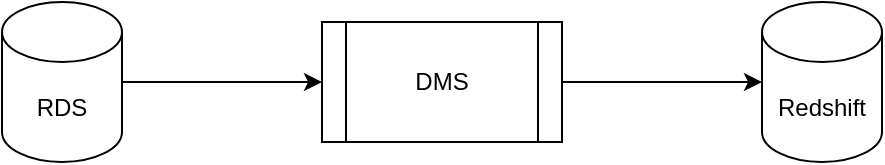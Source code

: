 <mxfile version="23.1.1" type="device">
  <diagram name="Page-1" id="BYV4rxzvxnOeUvzsZQt4">
    <mxGraphModel dx="933" dy="485" grid="1" gridSize="10" guides="1" tooltips="1" connect="1" arrows="1" fold="1" page="1" pageScale="1" pageWidth="1100" pageHeight="850" math="0" shadow="0">
      <root>
        <mxCell id="0" />
        <mxCell id="1" parent="0" />
        <mxCell id="P7Aq6BEmMbNzqj5BhvWz-3" style="edgeStyle=orthogonalEdgeStyle;rounded=0;orthogonalLoop=1;jettySize=auto;html=1;" edge="1" parent="1" source="P7Aq6BEmMbNzqj5BhvWz-1" target="P7Aq6BEmMbNzqj5BhvWz-2">
          <mxGeometry relative="1" as="geometry" />
        </mxCell>
        <mxCell id="P7Aq6BEmMbNzqj5BhvWz-1" value="RDS" style="shape=cylinder3;whiteSpace=wrap;html=1;boundedLbl=1;backgroundOutline=1;size=15;" vertex="1" parent="1">
          <mxGeometry x="320" y="345" width="60" height="80" as="geometry" />
        </mxCell>
        <mxCell id="P7Aq6BEmMbNzqj5BhvWz-5" style="edgeStyle=orthogonalEdgeStyle;rounded=0;orthogonalLoop=1;jettySize=auto;html=1;" edge="1" parent="1" source="P7Aq6BEmMbNzqj5BhvWz-2" target="P7Aq6BEmMbNzqj5BhvWz-4">
          <mxGeometry relative="1" as="geometry" />
        </mxCell>
        <mxCell id="P7Aq6BEmMbNzqj5BhvWz-2" value="DMS" style="shape=process;whiteSpace=wrap;html=1;backgroundOutline=1;" vertex="1" parent="1">
          <mxGeometry x="480" y="355" width="120" height="60" as="geometry" />
        </mxCell>
        <mxCell id="P7Aq6BEmMbNzqj5BhvWz-4" value="Redshift" style="shape=cylinder3;whiteSpace=wrap;html=1;boundedLbl=1;backgroundOutline=1;size=15;" vertex="1" parent="1">
          <mxGeometry x="700" y="345" width="60" height="80" as="geometry" />
        </mxCell>
      </root>
    </mxGraphModel>
  </diagram>
</mxfile>
